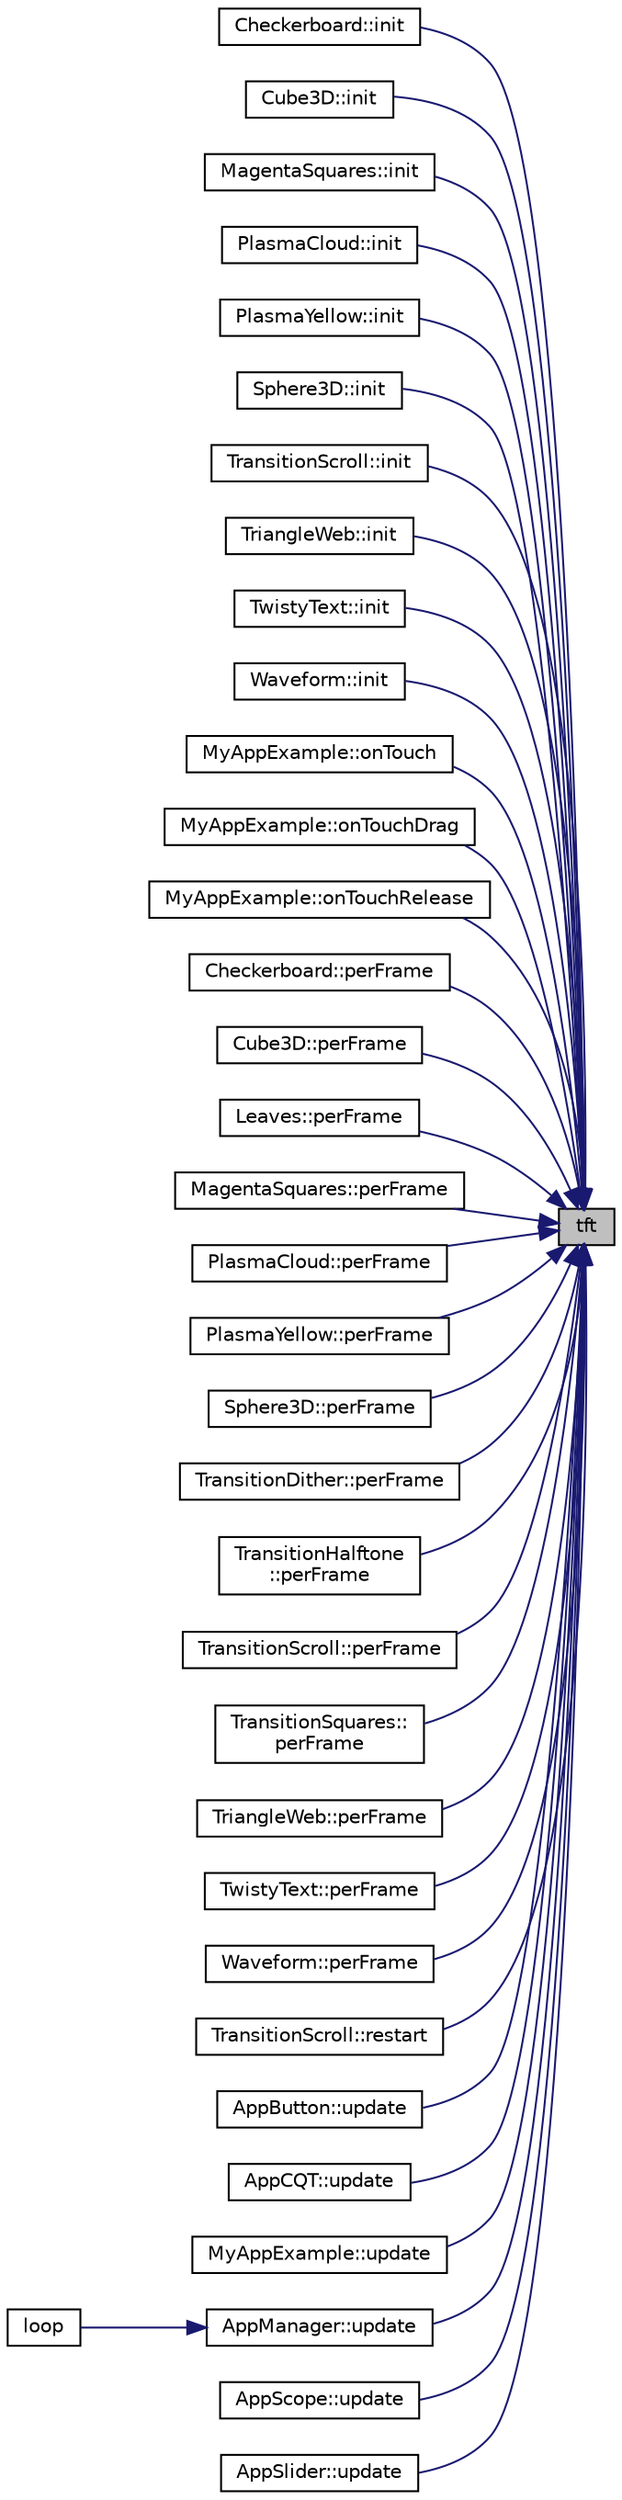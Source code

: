 digraph "tft"
{
 // LATEX_PDF_SIZE
  edge [fontname="Helvetica",fontsize="10",labelfontname="Helvetica",labelfontsize="10"];
  node [fontname="Helvetica",fontsize="10",shape=record];
  rankdir="RL";
  Node1 [label="tft",height=0.2,width=0.4,color="black", fillcolor="grey75", style="filled", fontcolor="black",tooltip=" "];
  Node1 -> Node2 [dir="back",color="midnightblue",fontsize="10",style="solid",fontname="Helvetica"];
  Node2 [label="Checkerboard::init",height=0.2,width=0.4,color="black", fillcolor="white", style="filled",URL="$class_checkerboard.html#a8988f715fab52fb27573ab96aca3f078",tooltip=" "];
  Node1 -> Node3 [dir="back",color="midnightblue",fontsize="10",style="solid",fontname="Helvetica"];
  Node3 [label="Cube3D::init",height=0.2,width=0.4,color="black", fillcolor="white", style="filled",URL="$class_cube3_d.html#ab449642813d446d1ecad36223aea3dfb",tooltip=" "];
  Node1 -> Node4 [dir="back",color="midnightblue",fontsize="10",style="solid",fontname="Helvetica"];
  Node4 [label="MagentaSquares::init",height=0.2,width=0.4,color="black", fillcolor="white", style="filled",URL="$class_magenta_squares.html#a20271fcad19e7ef4dcc22fd0f1ca42ca",tooltip=" "];
  Node1 -> Node5 [dir="back",color="midnightblue",fontsize="10",style="solid",fontname="Helvetica"];
  Node5 [label="PlasmaCloud::init",height=0.2,width=0.4,color="black", fillcolor="white", style="filled",URL="$class_plasma_cloud.html#acaa09d41d8b1c06e5449fb02a273f78e",tooltip=" "];
  Node1 -> Node6 [dir="back",color="midnightblue",fontsize="10",style="solid",fontname="Helvetica"];
  Node6 [label="PlasmaYellow::init",height=0.2,width=0.4,color="black", fillcolor="white", style="filled",URL="$class_plasma_yellow.html#a66ac98ad800ddf886e7d790ae0a21869",tooltip=" "];
  Node1 -> Node7 [dir="back",color="midnightblue",fontsize="10",style="solid",fontname="Helvetica"];
  Node7 [label="Sphere3D::init",height=0.2,width=0.4,color="black", fillcolor="white", style="filled",URL="$class_sphere3_d.html#ac6d7f34e9da747ef92e038a36d5de755",tooltip=" "];
  Node1 -> Node8 [dir="back",color="midnightblue",fontsize="10",style="solid",fontname="Helvetica"];
  Node8 [label="TransitionScroll::init",height=0.2,width=0.4,color="black", fillcolor="white", style="filled",URL="$class_transition_scroll.html#a11f162f28736d9ba961d41bb227796c7",tooltip=" "];
  Node1 -> Node9 [dir="back",color="midnightblue",fontsize="10",style="solid",fontname="Helvetica"];
  Node9 [label="TriangleWeb::init",height=0.2,width=0.4,color="black", fillcolor="white", style="filled",URL="$class_triangle_web.html#a1534bf67e045ed751cf61ac6f7924664",tooltip=" "];
  Node1 -> Node10 [dir="back",color="midnightblue",fontsize="10",style="solid",fontname="Helvetica"];
  Node10 [label="TwistyText::init",height=0.2,width=0.4,color="black", fillcolor="white", style="filled",URL="$class_twisty_text.html#aeb2ad4e57ed49297c5857b1e0f64eab2",tooltip=" "];
  Node1 -> Node11 [dir="back",color="midnightblue",fontsize="10",style="solid",fontname="Helvetica"];
  Node11 [label="Waveform::init",height=0.2,width=0.4,color="black", fillcolor="white", style="filled",URL="$class_waveform.html#a4d7e8140d8ab149828059fc7e93ad5ae",tooltip=" "];
  Node1 -> Node12 [dir="back",color="midnightblue",fontsize="10",style="solid",fontname="Helvetica"];
  Node12 [label="MyAppExample::onTouch",height=0.2,width=0.4,color="black", fillcolor="white", style="filled",URL="$class_my_app_example.html#a9113a6d8c69d8dacf810449d732d6c5e",tooltip=" "];
  Node1 -> Node13 [dir="back",color="midnightblue",fontsize="10",style="solid",fontname="Helvetica"];
  Node13 [label="MyAppExample::onTouchDrag",height=0.2,width=0.4,color="black", fillcolor="white", style="filled",URL="$class_my_app_example.html#ad79c94d0e20305799c8631bcd618b18e",tooltip=" "];
  Node1 -> Node14 [dir="back",color="midnightblue",fontsize="10",style="solid",fontname="Helvetica"];
  Node14 [label="MyAppExample::onTouchRelease",height=0.2,width=0.4,color="black", fillcolor="white", style="filled",URL="$class_my_app_example.html#a571482dbb24fc7951840cbf819bb3ca3",tooltip=" "];
  Node1 -> Node15 [dir="back",color="midnightblue",fontsize="10",style="solid",fontname="Helvetica"];
  Node15 [label="Checkerboard::perFrame",height=0.2,width=0.4,color="black", fillcolor="white", style="filled",URL="$class_checkerboard.html#a86cb0e7297473a5c2d57989d14315738",tooltip=" "];
  Node1 -> Node16 [dir="back",color="midnightblue",fontsize="10",style="solid",fontname="Helvetica"];
  Node16 [label="Cube3D::perFrame",height=0.2,width=0.4,color="black", fillcolor="white", style="filled",URL="$class_cube3_d.html#a2c3459d3ce996cb63adaccc2f8809b13",tooltip=" "];
  Node1 -> Node17 [dir="back",color="midnightblue",fontsize="10",style="solid",fontname="Helvetica"];
  Node17 [label="Leaves::perFrame",height=0.2,width=0.4,color="black", fillcolor="white", style="filled",URL="$class_leaves.html#a55eeea796d1976bfc725bd34e81d8eef",tooltip=" "];
  Node1 -> Node18 [dir="back",color="midnightblue",fontsize="10",style="solid",fontname="Helvetica"];
  Node18 [label="MagentaSquares::perFrame",height=0.2,width=0.4,color="black", fillcolor="white", style="filled",URL="$class_magenta_squares.html#a38566a136cae9195039670fb77201e76",tooltip=" "];
  Node1 -> Node19 [dir="back",color="midnightblue",fontsize="10",style="solid",fontname="Helvetica"];
  Node19 [label="PlasmaCloud::perFrame",height=0.2,width=0.4,color="black", fillcolor="white", style="filled",URL="$class_plasma_cloud.html#a2f17b286b5f01e5d7f9c673e57eb77e9",tooltip=" "];
  Node1 -> Node20 [dir="back",color="midnightblue",fontsize="10",style="solid",fontname="Helvetica"];
  Node20 [label="PlasmaYellow::perFrame",height=0.2,width=0.4,color="black", fillcolor="white", style="filled",URL="$class_plasma_yellow.html#a07ebde7cc05a18ae66d693f019bcbd00",tooltip=" "];
  Node1 -> Node21 [dir="back",color="midnightblue",fontsize="10",style="solid",fontname="Helvetica"];
  Node21 [label="Sphere3D::perFrame",height=0.2,width=0.4,color="black", fillcolor="white", style="filled",URL="$class_sphere3_d.html#abbac885a2e6438bd0c81274c40524123",tooltip=" "];
  Node1 -> Node22 [dir="back",color="midnightblue",fontsize="10",style="solid",fontname="Helvetica"];
  Node22 [label="TransitionDither::perFrame",height=0.2,width=0.4,color="black", fillcolor="white", style="filled",URL="$class_transition_dither.html#a711559012cfeab9812b38b265f2c1814",tooltip=" "];
  Node1 -> Node23 [dir="back",color="midnightblue",fontsize="10",style="solid",fontname="Helvetica"];
  Node23 [label="TransitionHalftone\l::perFrame",height=0.2,width=0.4,color="black", fillcolor="white", style="filled",URL="$class_transition_halftone.html#a06a5950fa33b84233645b671ed4ec4eb",tooltip=" "];
  Node1 -> Node24 [dir="back",color="midnightblue",fontsize="10",style="solid",fontname="Helvetica"];
  Node24 [label="TransitionScroll::perFrame",height=0.2,width=0.4,color="black", fillcolor="white", style="filled",URL="$class_transition_scroll.html#a96ef331405681280346624a6850d0424",tooltip=" "];
  Node1 -> Node25 [dir="back",color="midnightblue",fontsize="10",style="solid",fontname="Helvetica"];
  Node25 [label="TransitionSquares::\lperFrame",height=0.2,width=0.4,color="black", fillcolor="white", style="filled",URL="$class_transition_squares.html#a4953283c76a9b37f491328dc9c222943",tooltip=" "];
  Node1 -> Node26 [dir="back",color="midnightblue",fontsize="10",style="solid",fontname="Helvetica"];
  Node26 [label="TriangleWeb::perFrame",height=0.2,width=0.4,color="black", fillcolor="white", style="filled",URL="$class_triangle_web.html#affc4dfc7349ad869beb5c166b102ade0",tooltip=" "];
  Node1 -> Node27 [dir="back",color="midnightblue",fontsize="10",style="solid",fontname="Helvetica"];
  Node27 [label="TwistyText::perFrame",height=0.2,width=0.4,color="black", fillcolor="white", style="filled",URL="$class_twisty_text.html#a9711e89e85fd576881353fca3c196f1e",tooltip=" "];
  Node1 -> Node28 [dir="back",color="midnightblue",fontsize="10",style="solid",fontname="Helvetica"];
  Node28 [label="Waveform::perFrame",height=0.2,width=0.4,color="black", fillcolor="white", style="filled",URL="$class_waveform.html#a4237d281cc8fd2baff759ce5fda683c8",tooltip=" "];
  Node1 -> Node29 [dir="back",color="midnightblue",fontsize="10",style="solid",fontname="Helvetica"];
  Node29 [label="TransitionScroll::restart",height=0.2,width=0.4,color="black", fillcolor="white", style="filled",URL="$class_transition_scroll.html#a69741e383b0987136b9fcc93fa42f2fc",tooltip=" "];
  Node1 -> Node30 [dir="back",color="midnightblue",fontsize="10",style="solid",fontname="Helvetica"];
  Node30 [label="AppButton::update",height=0.2,width=0.4,color="black", fillcolor="white", style="filled",URL="$class_app_button.html#a32a41fe46125c49b1bd985958804bfa0",tooltip=" "];
  Node1 -> Node31 [dir="back",color="midnightblue",fontsize="10",style="solid",fontname="Helvetica"];
  Node31 [label="AppCQT::update",height=0.2,width=0.4,color="black", fillcolor="white", style="filled",URL="$class_app_c_q_t.html#a0e1d9e850811f24577f20ac1900dd4f8",tooltip=" "];
  Node1 -> Node32 [dir="back",color="midnightblue",fontsize="10",style="solid",fontname="Helvetica"];
  Node32 [label="MyAppExample::update",height=0.2,width=0.4,color="black", fillcolor="white", style="filled",URL="$class_my_app_example.html#a85d334b7ccd2035b491b13d81350fea1",tooltip=" "];
  Node1 -> Node33 [dir="back",color="midnightblue",fontsize="10",style="solid",fontname="Helvetica"];
  Node33 [label="AppManager::update",height=0.2,width=0.4,color="black", fillcolor="white", style="filled",URL="$class_app_manager.html#ab4352bf5559866e77c333e74af7c2210",tooltip=" "];
  Node33 -> Node34 [dir="back",color="midnightblue",fontsize="10",style="solid",fontname="Helvetica"];
  Node34 [label="loop",height=0.2,width=0.4,color="black", fillcolor="white", style="filled",URL="$main_8cpp.html#a0b33edabd7f1c4e4a0bf32c67269be2f",tooltip=" "];
  Node1 -> Node35 [dir="back",color="midnightblue",fontsize="10",style="solid",fontname="Helvetica"];
  Node35 [label="AppScope::update",height=0.2,width=0.4,color="black", fillcolor="white", style="filled",URL="$class_app_scope.html#afea80e94624d9ed8ce80c36021000c65",tooltip=" "];
  Node1 -> Node36 [dir="back",color="midnightblue",fontsize="10",style="solid",fontname="Helvetica"];
  Node36 [label="AppSlider::update",height=0.2,width=0.4,color="black", fillcolor="white", style="filled",URL="$class_app_slider.html#aa3a66c33b438ce3d6f89fef4270a2f35",tooltip=" "];
}
